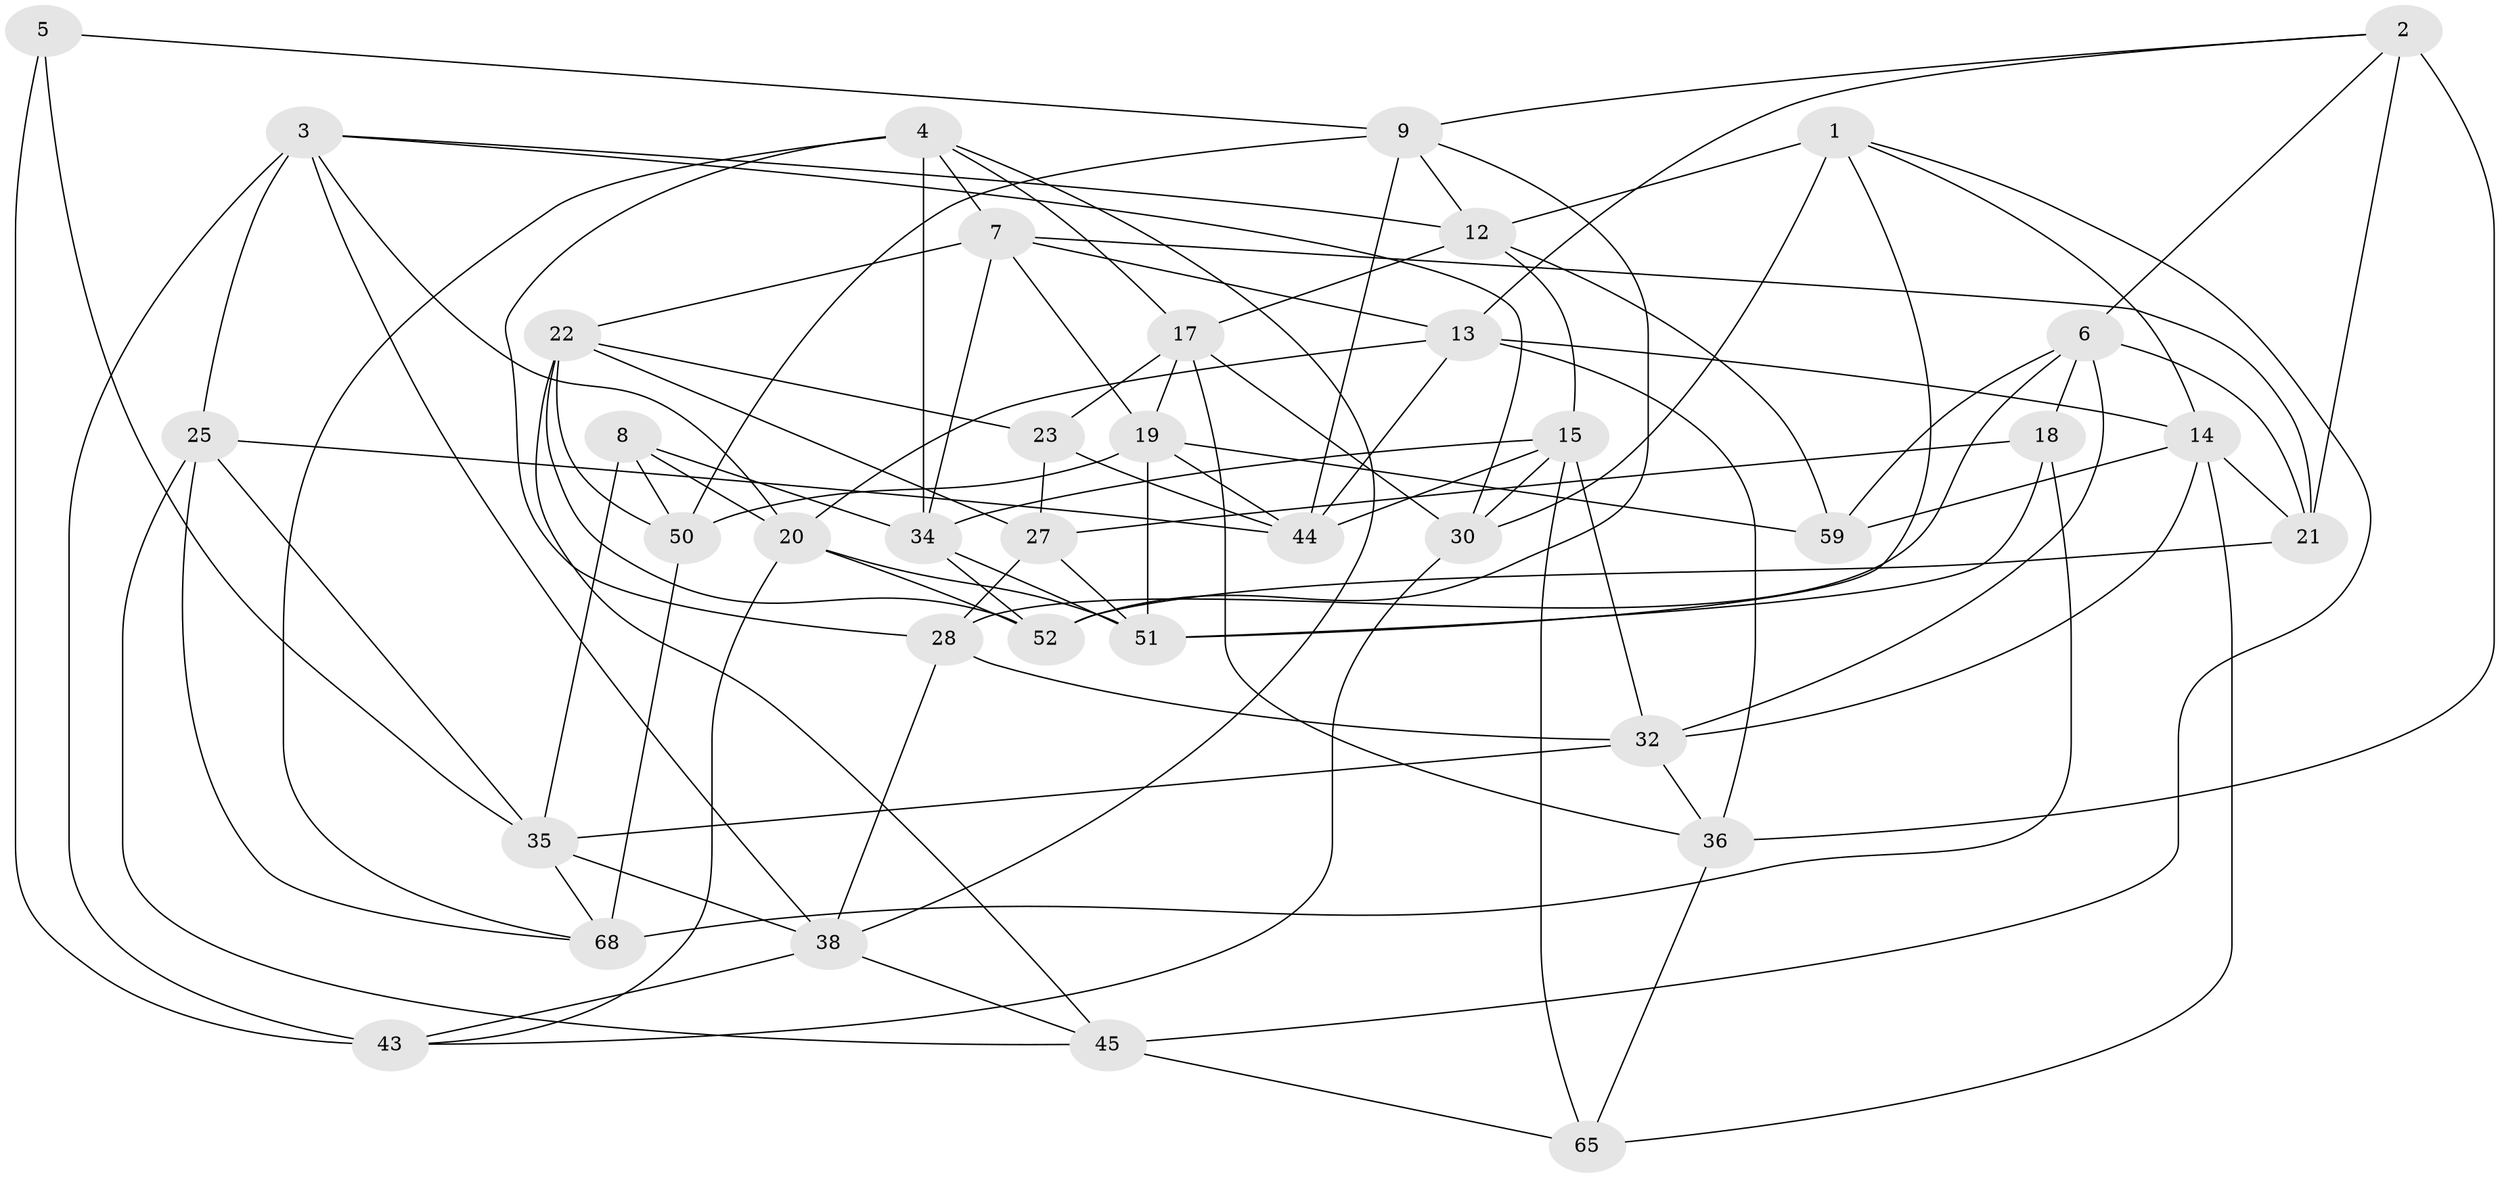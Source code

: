// Generated by graph-tools (version 1.1) at 2025/52/02/27/25 19:52:30]
// undirected, 38 vertices, 101 edges
graph export_dot {
graph [start="1"]
  node [color=gray90,style=filled];
  1 [super="+10"];
  2 [super="+58"];
  3 [super="+40"];
  4 [super="+11"];
  5;
  6 [super="+64"];
  7 [super="+47"];
  8;
  9 [super="+33"];
  12 [super="+26"];
  13 [super="+37"];
  14 [super="+16"];
  15 [super="+29"];
  17 [super="+67"];
  18;
  19 [super="+61"];
  20 [super="+56"];
  21 [super="+24"];
  22 [super="+55"];
  23;
  25 [super="+60"];
  27 [super="+41"];
  28 [super="+46"];
  30 [super="+31"];
  32 [super="+66"];
  34 [super="+42"];
  35 [super="+49"];
  36 [super="+39"];
  38 [super="+63"];
  43 [super="+48"];
  44 [super="+54"];
  45 [super="+53"];
  50 [super="+69"];
  51 [super="+57"];
  52 [super="+62"];
  59;
  65;
  68 [super="+70"];
  1 -- 51;
  1 -- 30 [weight=2];
  1 -- 12;
  1 -- 45;
  1 -- 14;
  2 -- 9;
  2 -- 36 [weight=2];
  2 -- 21;
  2 -- 6;
  2 -- 13;
  3 -- 38;
  3 -- 25;
  3 -- 20;
  3 -- 30;
  3 -- 43;
  3 -- 12;
  4 -- 68;
  4 -- 34;
  4 -- 7;
  4 -- 38;
  4 -- 28;
  4 -- 17;
  5 -- 43 [weight=2];
  5 -- 9;
  5 -- 35;
  6 -- 18;
  6 -- 32;
  6 -- 59;
  6 -- 28;
  6 -- 21;
  7 -- 19;
  7 -- 22;
  7 -- 21;
  7 -- 34;
  7 -- 13;
  8 -- 35;
  8 -- 20;
  8 -- 34;
  8 -- 50;
  9 -- 50;
  9 -- 12;
  9 -- 44;
  9 -- 52;
  12 -- 59;
  12 -- 17;
  12 -- 15;
  13 -- 14;
  13 -- 20;
  13 -- 44;
  13 -- 36;
  14 -- 32;
  14 -- 21;
  14 -- 65;
  14 -- 59;
  15 -- 30;
  15 -- 44;
  15 -- 34;
  15 -- 32;
  15 -- 65;
  17 -- 23;
  17 -- 19;
  17 -- 36;
  17 -- 30;
  18 -- 27;
  18 -- 68;
  18 -- 51;
  19 -- 50;
  19 -- 51;
  19 -- 59;
  19 -- 44;
  20 -- 52;
  20 -- 43;
  20 -- 51;
  21 -- 52 [weight=2];
  22 -- 23;
  22 -- 27;
  22 -- 45;
  22 -- 50;
  22 -- 52;
  23 -- 27;
  23 -- 44;
  25 -- 45 [weight=2];
  25 -- 68;
  25 -- 35;
  25 -- 44;
  27 -- 51;
  27 -- 28 [weight=2];
  28 -- 38;
  28 -- 32;
  30 -- 43;
  32 -- 35;
  32 -- 36;
  34 -- 52;
  34 -- 51;
  35 -- 38;
  35 -- 68;
  36 -- 65;
  38 -- 45;
  38 -- 43;
  45 -- 65;
  50 -- 68 [weight=2];
}

